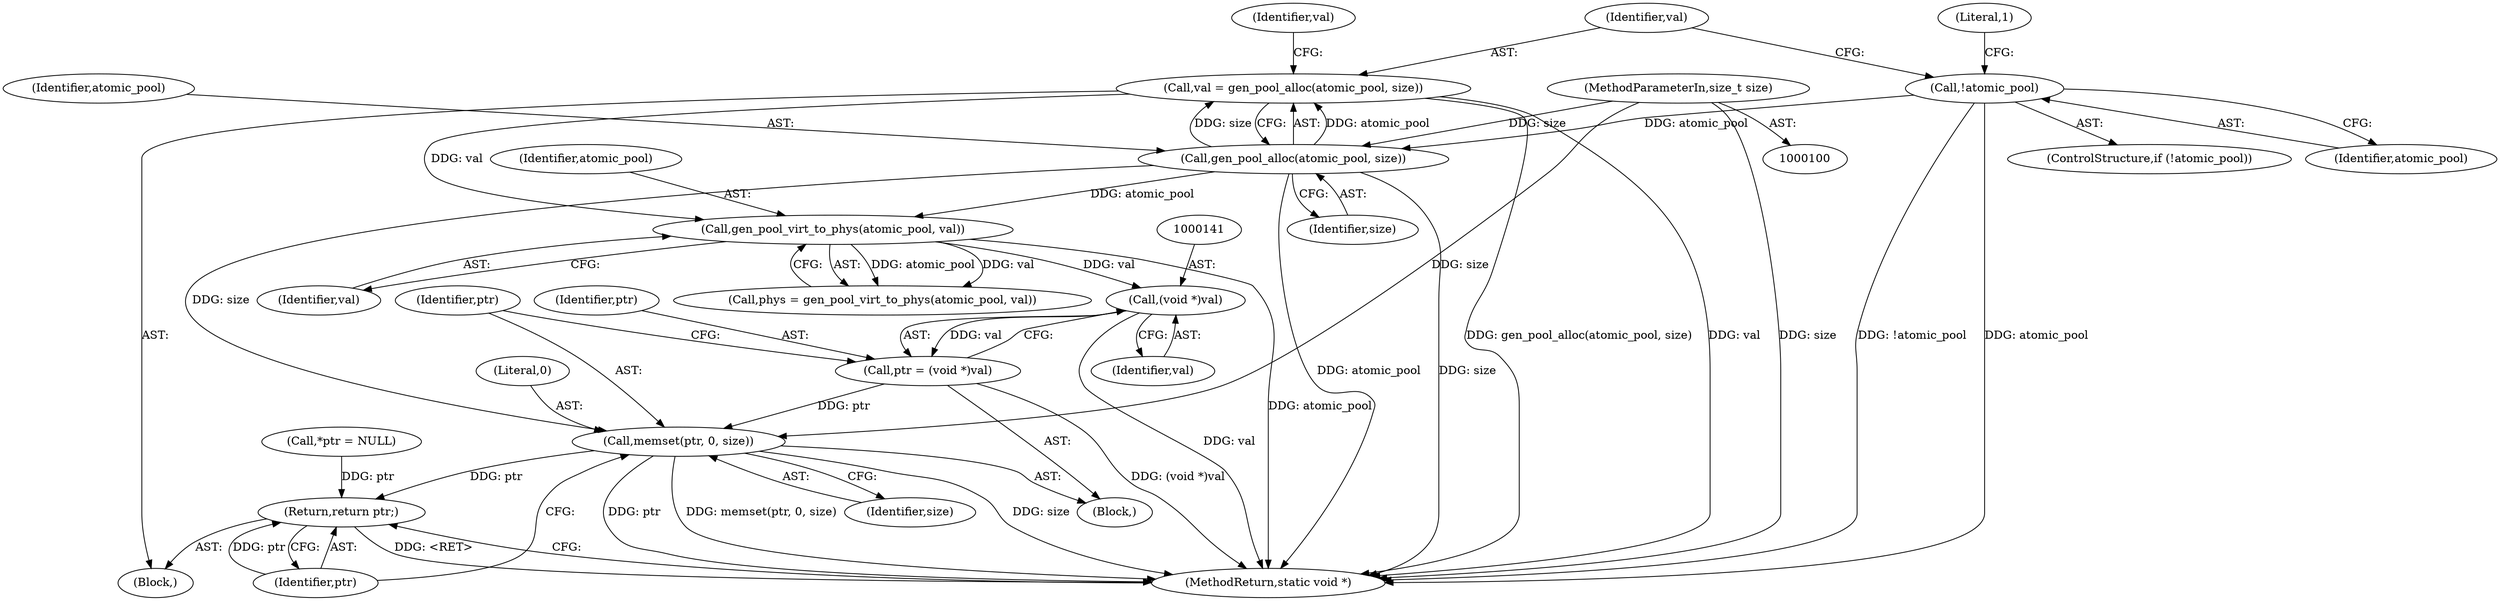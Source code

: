 digraph "0_linux_6829e274a623187c24f7cfc0e3d35f25d087fcc5@API" {
"1000143" [label="(Call,memset(ptr, 0, size))"];
"1000138" [label="(Call,ptr = (void *)val)"];
"1000140" [label="(Call,(void *)val)"];
"1000130" [label="(Call,gen_pool_virt_to_phys(atomic_pool, val))"];
"1000121" [label="(Call,gen_pool_alloc(atomic_pool, size))"];
"1000111" [label="(Call,!atomic_pool)"];
"1000101" [label="(MethodParameterIn,size_t size)"];
"1000119" [label="(Call,val = gen_pool_alloc(atomic_pool, size))"];
"1000147" [label="(Return,return ptr;)"];
"1000104" [label="(Block,)"];
"1000140" [label="(Call,(void *)val)"];
"1000125" [label="(Identifier,val)"];
"1000110" [label="(ControlStructure,if (!atomic_pool))"];
"1000148" [label="(Identifier,ptr)"];
"1000128" [label="(Call,phys = gen_pool_virt_to_phys(atomic_pool, val))"];
"1000147" [label="(Return,return ptr;)"];
"1000139" [label="(Identifier,ptr)"];
"1000142" [label="(Identifier,val)"];
"1000112" [label="(Identifier,atomic_pool)"];
"1000138" [label="(Call,ptr = (void *)val)"];
"1000145" [label="(Literal,0)"];
"1000130" [label="(Call,gen_pool_virt_to_phys(atomic_pool, val))"];
"1000119" [label="(Call,val = gen_pool_alloc(atomic_pool, size))"];
"1000121" [label="(Call,gen_pool_alloc(atomic_pool, size))"];
"1000144" [label="(Identifier,ptr)"];
"1000122" [label="(Identifier,atomic_pool)"];
"1000146" [label="(Identifier,size)"];
"1000132" [label="(Identifier,val)"];
"1000149" [label="(MethodReturn,static void *)"];
"1000126" [label="(Block,)"];
"1000131" [label="(Identifier,atomic_pool)"];
"1000107" [label="(Call,*ptr = NULL)"];
"1000111" [label="(Call,!atomic_pool)"];
"1000120" [label="(Identifier,val)"];
"1000123" [label="(Identifier,size)"];
"1000115" [label="(Literal,1)"];
"1000143" [label="(Call,memset(ptr, 0, size))"];
"1000101" [label="(MethodParameterIn,size_t size)"];
"1000143" -> "1000126"  [label="AST: "];
"1000143" -> "1000146"  [label="CFG: "];
"1000144" -> "1000143"  [label="AST: "];
"1000145" -> "1000143"  [label="AST: "];
"1000146" -> "1000143"  [label="AST: "];
"1000148" -> "1000143"  [label="CFG: "];
"1000143" -> "1000149"  [label="DDG: size"];
"1000143" -> "1000149"  [label="DDG: ptr"];
"1000143" -> "1000149"  [label="DDG: memset(ptr, 0, size)"];
"1000138" -> "1000143"  [label="DDG: ptr"];
"1000121" -> "1000143"  [label="DDG: size"];
"1000101" -> "1000143"  [label="DDG: size"];
"1000143" -> "1000147"  [label="DDG: ptr"];
"1000138" -> "1000126"  [label="AST: "];
"1000138" -> "1000140"  [label="CFG: "];
"1000139" -> "1000138"  [label="AST: "];
"1000140" -> "1000138"  [label="AST: "];
"1000144" -> "1000138"  [label="CFG: "];
"1000138" -> "1000149"  [label="DDG: (void *)val"];
"1000140" -> "1000138"  [label="DDG: val"];
"1000140" -> "1000142"  [label="CFG: "];
"1000141" -> "1000140"  [label="AST: "];
"1000142" -> "1000140"  [label="AST: "];
"1000140" -> "1000149"  [label="DDG: val"];
"1000130" -> "1000140"  [label="DDG: val"];
"1000130" -> "1000128"  [label="AST: "];
"1000130" -> "1000132"  [label="CFG: "];
"1000131" -> "1000130"  [label="AST: "];
"1000132" -> "1000130"  [label="AST: "];
"1000128" -> "1000130"  [label="CFG: "];
"1000130" -> "1000149"  [label="DDG: atomic_pool"];
"1000130" -> "1000128"  [label="DDG: atomic_pool"];
"1000130" -> "1000128"  [label="DDG: val"];
"1000121" -> "1000130"  [label="DDG: atomic_pool"];
"1000119" -> "1000130"  [label="DDG: val"];
"1000121" -> "1000119"  [label="AST: "];
"1000121" -> "1000123"  [label="CFG: "];
"1000122" -> "1000121"  [label="AST: "];
"1000123" -> "1000121"  [label="AST: "];
"1000119" -> "1000121"  [label="CFG: "];
"1000121" -> "1000149"  [label="DDG: size"];
"1000121" -> "1000149"  [label="DDG: atomic_pool"];
"1000121" -> "1000119"  [label="DDG: atomic_pool"];
"1000121" -> "1000119"  [label="DDG: size"];
"1000111" -> "1000121"  [label="DDG: atomic_pool"];
"1000101" -> "1000121"  [label="DDG: size"];
"1000111" -> "1000110"  [label="AST: "];
"1000111" -> "1000112"  [label="CFG: "];
"1000112" -> "1000111"  [label="AST: "];
"1000115" -> "1000111"  [label="CFG: "];
"1000120" -> "1000111"  [label="CFG: "];
"1000111" -> "1000149"  [label="DDG: !atomic_pool"];
"1000111" -> "1000149"  [label="DDG: atomic_pool"];
"1000101" -> "1000100"  [label="AST: "];
"1000101" -> "1000149"  [label="DDG: size"];
"1000119" -> "1000104"  [label="AST: "];
"1000120" -> "1000119"  [label="AST: "];
"1000125" -> "1000119"  [label="CFG: "];
"1000119" -> "1000149"  [label="DDG: gen_pool_alloc(atomic_pool, size)"];
"1000119" -> "1000149"  [label="DDG: val"];
"1000147" -> "1000104"  [label="AST: "];
"1000147" -> "1000148"  [label="CFG: "];
"1000148" -> "1000147"  [label="AST: "];
"1000149" -> "1000147"  [label="CFG: "];
"1000147" -> "1000149"  [label="DDG: <RET>"];
"1000148" -> "1000147"  [label="DDG: ptr"];
"1000107" -> "1000147"  [label="DDG: ptr"];
}
